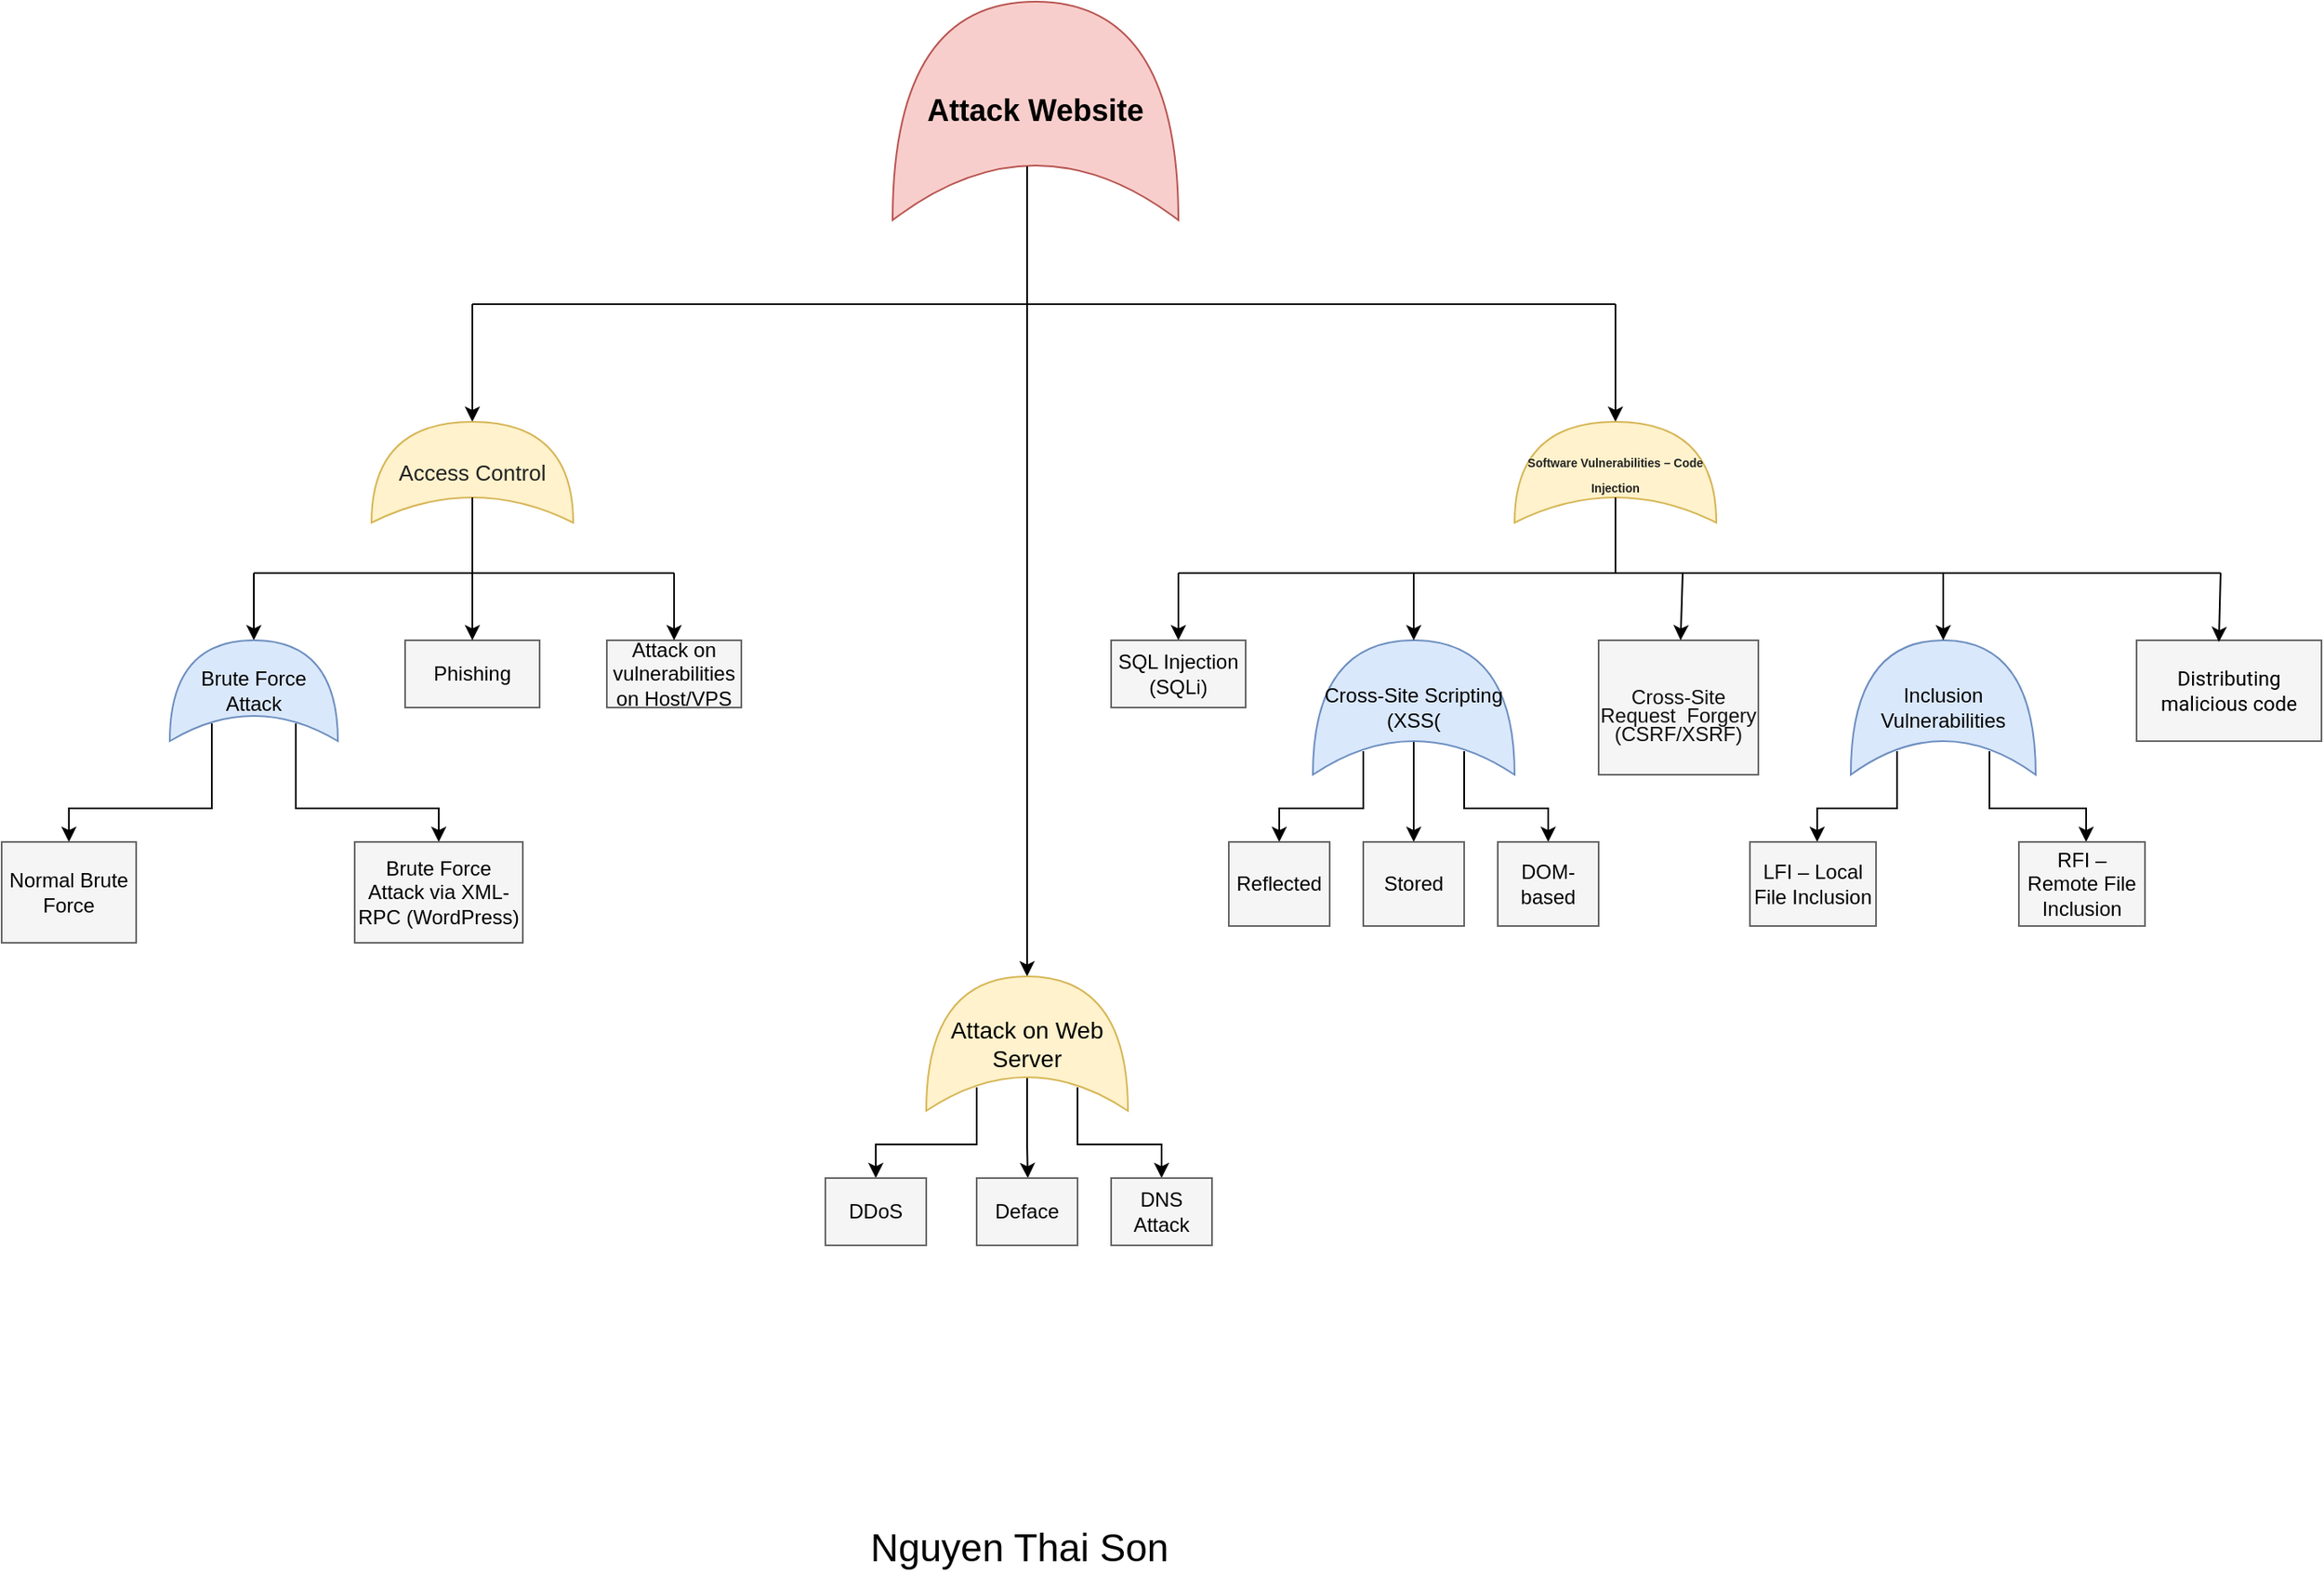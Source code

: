 <mxfile version="13.9.9" type="device"><diagram id="626Tz3mqNABOgFc-PvmR" name="Page-1"><mxGraphModel dx="1810" dy="2443" grid="1" gridSize="10" guides="1" tooltips="1" connect="1" arrows="1" fold="1" page="1" pageScale="1" pageWidth="850" pageHeight="1100" math="0" shadow="0"><root><mxCell id="0"/><mxCell id="1" parent="0"/><mxCell id="KkwOtpM1pLdU7Hq9VQl6-3" value="&lt;font style=&quot;font-size: 18px&quot;&gt;&lt;b&gt;Attack Website&lt;/b&gt;&lt;/font&gt;" style="shape=xor;whiteSpace=wrap;html=1;fillColor=#f8cecc;strokeColor=#b85450;direction=north;" vertex="1" parent="1"><mxGeometry x="770" y="-1030" width="170" height="130" as="geometry"/></mxCell><mxCell id="KkwOtpM1pLdU7Hq9VQl6-5" value="" style="endArrow=none;html=1;" edge="1" parent="1"><mxGeometry width="50" height="50" relative="1" as="geometry"><mxPoint x="850" y="-850" as="sourcePoint"/><mxPoint x="850" y="-932" as="targetPoint"/></mxGeometry></mxCell><mxCell id="KkwOtpM1pLdU7Hq9VQl6-6" value="" style="endArrow=none;html=1;" edge="1" parent="1"><mxGeometry width="50" height="50" relative="1" as="geometry"><mxPoint x="520" y="-850" as="sourcePoint"/><mxPoint x="1200" y="-850" as="targetPoint"/></mxGeometry></mxCell><mxCell id="KkwOtpM1pLdU7Hq9VQl6-7" value="" style="endArrow=classic;html=1;" edge="1" parent="1" target="KkwOtpM1pLdU7Hq9VQl6-10"><mxGeometry width="50" height="50" relative="1" as="geometry"><mxPoint x="520" y="-850" as="sourcePoint"/><mxPoint x="520" y="-770" as="targetPoint"/><Array as="points"><mxPoint x="520" y="-820"/></Array></mxGeometry></mxCell><mxCell id="KkwOtpM1pLdU7Hq9VQl6-8" value="" style="endArrow=classic;html=1;" edge="1" parent="1" target="KkwOtpM1pLdU7Hq9VQl6-9"><mxGeometry width="50" height="50" relative="1" as="geometry"><mxPoint x="1200" y="-850" as="sourcePoint"/><mxPoint x="1050" y="-770" as="targetPoint"/></mxGeometry></mxCell><mxCell id="KkwOtpM1pLdU7Hq9VQl6-9" value="&lt;span style=&quot;box-sizing: border-box ; font-weight: 700 ; color: rgb(34 , 34 , 34) ; font-family: &amp;#34;verdana&amp;#34; , &amp;#34;geneva&amp;#34; , sans-serif ; text-align: left&quot;&gt;&lt;font style=&quot;font-size: 7px&quot;&gt;Software Vulnerabilities – Code Injection&lt;/font&gt;&lt;/span&gt;" style="shape=xor;whiteSpace=wrap;html=1;fillColor=#fff2cc;strokeColor=#d6b656;direction=north;" vertex="1" parent="1"><mxGeometry x="1140" y="-780" width="120" height="60" as="geometry"/></mxCell><mxCell id="KkwOtpM1pLdU7Hq9VQl6-10" value="&lt;div&gt;&lt;span style=&quot;color: rgb(34 , 34 , 34) ; font-family: &amp;#34;verdana&amp;#34; , &amp;#34;geneva&amp;#34; , sans-serif&quot;&gt;&lt;font style=&quot;font-size: 13px&quot;&gt;Access Control&lt;/font&gt;&lt;/span&gt;&lt;/div&gt;" style="shape=xor;whiteSpace=wrap;html=1;fillColor=#fff2cc;strokeColor=#d6b656;direction=north;align=center;" vertex="1" parent="1"><mxGeometry x="460" y="-780" width="120" height="60" as="geometry"/></mxCell><mxCell id="KkwOtpM1pLdU7Hq9VQl6-12" value="" style="endArrow=none;html=1;exitX=0.25;exitY=0.5;exitDx=0;exitDy=0;exitPerimeter=0;" edge="1" parent="1" source="KkwOtpM1pLdU7Hq9VQl6-10"><mxGeometry width="50" height="50" relative="1" as="geometry"><mxPoint x="680" y="-410" as="sourcePoint"/><mxPoint x="520" y="-690" as="targetPoint"/></mxGeometry></mxCell><mxCell id="KkwOtpM1pLdU7Hq9VQl6-14" value="" style="endArrow=none;html=1;" edge="1" parent="1"><mxGeometry width="50" height="50" relative="1" as="geometry"><mxPoint x="390" y="-690" as="sourcePoint"/><mxPoint x="640" y="-690" as="targetPoint"/></mxGeometry></mxCell><mxCell id="KkwOtpM1pLdU7Hq9VQl6-15" value="" style="endArrow=classic;html=1;" edge="1" parent="1" target="KkwOtpM1pLdU7Hq9VQl6-28"><mxGeometry width="50" height="50" relative="1" as="geometry"><mxPoint x="390" y="-690" as="sourcePoint"/><mxPoint x="460" y="-650" as="targetPoint"/></mxGeometry></mxCell><mxCell id="KkwOtpM1pLdU7Hq9VQl6-18" value="Phishing" style="rounded=0;whiteSpace=wrap;html=1;fillColor=#f5f5f5;strokeColor=#666666;" vertex="1" parent="1"><mxGeometry x="480" y="-650" width="80" height="40" as="geometry"/></mxCell><mxCell id="KkwOtpM1pLdU7Hq9VQl6-20" value="Attack on vulnerabilities on Host/VPS" style="rounded=0;whiteSpace=wrap;html=1;fillColor=#f5f5f5;strokeColor=#666666;" vertex="1" parent="1"><mxGeometry x="600" y="-650" width="80" height="40" as="geometry"/></mxCell><mxCell id="KkwOtpM1pLdU7Hq9VQl6-22" value="" style="endArrow=classic;html=1;entryX=0.5;entryY=0;entryDx=0;entryDy=0;" edge="1" parent="1" target="KkwOtpM1pLdU7Hq9VQl6-20"><mxGeometry width="50" height="50" relative="1" as="geometry"><mxPoint x="640" y="-690" as="sourcePoint"/><mxPoint x="730" y="-580" as="targetPoint"/></mxGeometry></mxCell><mxCell id="KkwOtpM1pLdU7Hq9VQl6-23" value="" style="endArrow=classic;html=1;" edge="1" parent="1" target="KkwOtpM1pLdU7Hq9VQl6-18"><mxGeometry width="50" height="50" relative="1" as="geometry"><mxPoint x="520" y="-690" as="sourcePoint"/><mxPoint x="730" y="-580" as="targetPoint"/></mxGeometry></mxCell><mxCell id="KkwOtpM1pLdU7Hq9VQl6-24" value="" style="endArrow=classic;html=1;entryX=0.5;entryY=0;entryDx=0;entryDy=0;" edge="1" parent="1" target="KkwOtpM1pLdU7Hq9VQl6-27"><mxGeometry width="50" height="50" relative="1" as="geometry"><mxPoint x="940" y="-690" as="sourcePoint"/><mxPoint x="640" y="-490" as="targetPoint"/></mxGeometry></mxCell><mxCell id="KkwOtpM1pLdU7Hq9VQl6-25" value="" style="endArrow=none;html=1;entryX=0.25;entryY=0.5;entryDx=0;entryDy=0;entryPerimeter=0;" edge="1" parent="1" target="KkwOtpM1pLdU7Hq9VQl6-9"><mxGeometry width="50" height="50" relative="1" as="geometry"><mxPoint x="1200" y="-690" as="sourcePoint"/><mxPoint x="1070" y="-500" as="targetPoint"/></mxGeometry></mxCell><mxCell id="KkwOtpM1pLdU7Hq9VQl6-26" value="" style="endArrow=none;html=1;" edge="1" parent="1"><mxGeometry width="50" height="50" relative="1" as="geometry"><mxPoint x="1560" y="-690" as="sourcePoint"/><mxPoint x="940" y="-690" as="targetPoint"/></mxGeometry></mxCell><mxCell id="KkwOtpM1pLdU7Hq9VQl6-27" value="SQL Injection&lt;br&gt;(SQLi)" style="rounded=0;whiteSpace=wrap;html=1;fillColor=#f5f5f5;strokeColor=#666666;" vertex="1" parent="1"><mxGeometry x="900" y="-650" width="80" height="40" as="geometry"/></mxCell><mxCell id="KkwOtpM1pLdU7Hq9VQl6-40" style="edgeStyle=orthogonalEdgeStyle;rounded=0;orthogonalLoop=1;jettySize=auto;html=1;exitX=0.175;exitY=0.25;exitDx=0;exitDy=0;exitPerimeter=0;" edge="1" parent="1" source="KkwOtpM1pLdU7Hq9VQl6-28"><mxGeometry relative="1" as="geometry"><mxPoint x="280" y="-530" as="targetPoint"/><Array as="points"><mxPoint x="365" y="-550"/><mxPoint x="280" y="-550"/></Array></mxGeometry></mxCell><mxCell id="KkwOtpM1pLdU7Hq9VQl6-41" style="edgeStyle=orthogonalEdgeStyle;rounded=0;orthogonalLoop=1;jettySize=auto;html=1;exitX=0.175;exitY=0.75;exitDx=0;exitDy=0;exitPerimeter=0;" edge="1" parent="1" source="KkwOtpM1pLdU7Hq9VQl6-28"><mxGeometry relative="1" as="geometry"><mxPoint x="500" y="-530" as="targetPoint"/><Array as="points"><mxPoint x="415" y="-550"/><mxPoint x="500" y="-550"/></Array></mxGeometry></mxCell><mxCell id="KkwOtpM1pLdU7Hq9VQl6-28" value="Brute Force Attack" style="shape=xor;whiteSpace=wrap;html=1;direction=north;fillColor=#dae8fc;strokeColor=#6c8ebf;" vertex="1" parent="1"><mxGeometry x="340" y="-650" width="100" height="60" as="geometry"/></mxCell><mxCell id="KkwOtpM1pLdU7Hq9VQl6-44" style="edgeStyle=orthogonalEdgeStyle;rounded=0;orthogonalLoop=1;jettySize=auto;html=1;exitX=0.175;exitY=0.25;exitDx=0;exitDy=0;exitPerimeter=0;" edge="1" parent="1" source="KkwOtpM1pLdU7Hq9VQl6-30"><mxGeometry relative="1" as="geometry"><mxPoint x="1000" y="-530" as="targetPoint"/><Array as="points"><mxPoint x="1050" y="-550"/><mxPoint x="1000" y="-550"/></Array></mxGeometry></mxCell><mxCell id="KkwOtpM1pLdU7Hq9VQl6-45" style="edgeStyle=orthogonalEdgeStyle;rounded=0;orthogonalLoop=1;jettySize=auto;html=1;exitX=0.25;exitY=0.5;exitDx=0;exitDy=0;exitPerimeter=0;" edge="1" parent="1" source="KkwOtpM1pLdU7Hq9VQl6-30"><mxGeometry relative="1" as="geometry"><mxPoint x="1080" y="-530" as="targetPoint"/></mxGeometry></mxCell><mxCell id="KkwOtpM1pLdU7Hq9VQl6-46" style="edgeStyle=orthogonalEdgeStyle;rounded=0;orthogonalLoop=1;jettySize=auto;html=1;exitX=0.175;exitY=0.75;exitDx=0;exitDy=0;exitPerimeter=0;" edge="1" parent="1" source="KkwOtpM1pLdU7Hq9VQl6-30"><mxGeometry relative="1" as="geometry"><mxPoint x="1160" y="-530" as="targetPoint"/><Array as="points"><mxPoint x="1110" y="-550"/><mxPoint x="1160" y="-550"/></Array></mxGeometry></mxCell><mxCell id="KkwOtpM1pLdU7Hq9VQl6-30" value="Cross-Site Scripting&lt;br&gt;(XSS(" style="shape=xor;whiteSpace=wrap;html=1;fillColor=#dae8fc;strokeColor=#6c8ebf;direction=north;align=center;" vertex="1" parent="1"><mxGeometry x="1020" y="-650" width="120" height="80" as="geometry"/></mxCell><mxCell id="KkwOtpM1pLdU7Hq9VQl6-31" value="" style="endArrow=classic;html=1;" edge="1" parent="1" target="KkwOtpM1pLdU7Hq9VQl6-30"><mxGeometry width="50" height="50" relative="1" as="geometry"><mxPoint x="1080" y="-690" as="sourcePoint"/><mxPoint x="920" y="-600" as="targetPoint"/></mxGeometry></mxCell><mxCell id="KkwOtpM1pLdU7Hq9VQl6-32" value="&lt;p style=&quot;box-sizing: border-box ; color: rgb(17 , 17 , 17) ; margin: 24px 0px 14px ; line-height: 92%&quot;&gt;&lt;span id=&quot;33_cross-site_request_forgery_csrf_xsrf&quot; style=&quot;box-sizing: border-box&quot;&gt;&lt;span style=&quot;box-sizing: border-box&quot;&gt;&lt;font style=&quot;font-size: 12px&quot;&gt;Cross-Site Request&amp;nbsp; &lt;/font&gt;&lt;/span&gt;&lt;/span&gt;&lt;span&gt;Forgery (CSRF/XSRF)&lt;/span&gt;&lt;/p&gt;" style="rounded=0;whiteSpace=wrap;html=1;fillColor=#f5f5f5;strokeColor=#666666;align=center;" vertex="1" parent="1"><mxGeometry x="1190" y="-650" width="95" height="80" as="geometry"/></mxCell><mxCell id="KkwOtpM1pLdU7Hq9VQl6-50" style="edgeStyle=orthogonalEdgeStyle;rounded=0;orthogonalLoop=1;jettySize=auto;html=1;exitX=0.175;exitY=0.25;exitDx=0;exitDy=0;exitPerimeter=0;" edge="1" parent="1" source="KkwOtpM1pLdU7Hq9VQl6-34"><mxGeometry relative="1" as="geometry"><mxPoint x="1320" y="-530" as="targetPoint"/><Array as="points"><mxPoint x="1368" y="-550"/><mxPoint x="1320" y="-550"/></Array></mxGeometry></mxCell><mxCell id="KkwOtpM1pLdU7Hq9VQl6-51" style="edgeStyle=orthogonalEdgeStyle;rounded=0;orthogonalLoop=1;jettySize=auto;html=1;exitX=0.175;exitY=0.75;exitDx=0;exitDy=0;exitPerimeter=0;" edge="1" parent="1" source="KkwOtpM1pLdU7Hq9VQl6-34"><mxGeometry relative="1" as="geometry"><mxPoint x="1480" y="-530" as="targetPoint"/><Array as="points"><mxPoint x="1423" y="-550"/><mxPoint x="1480" y="-550"/></Array></mxGeometry></mxCell><mxCell id="KkwOtpM1pLdU7Hq9VQl6-34" value="Inclusion Vulnerabilities" style="shape=xor;whiteSpace=wrap;html=1;fillColor=#dae8fc;strokeColor=#6c8ebf;direction=north;" vertex="1" parent="1"><mxGeometry x="1340" y="-650" width="110" height="80" as="geometry"/></mxCell><mxCell id="KkwOtpM1pLdU7Hq9VQl6-35" value="&lt;font style=&quot;font-size: 12px&quot;&gt;&lt;span style=&quot;color: rgb(0 , 0 , 0) ; font-family: &amp;#34;roboto&amp;#34; , &amp;#34;robotodraft&amp;#34; , &amp;#34;helvetica&amp;#34; , &amp;#34;arial&amp;#34; , sans-serif ; font-style: normal ; font-weight: 400 ; letter-spacing: normal ; text-indent: 0px ; text-transform: none ; word-spacing: 0px ; background-color: rgb(245 , 245 , 245) ; display: inline ; float: none&quot;&gt;Distributing malicious code&lt;/span&gt;&lt;br&gt;&lt;/font&gt;" style="rounded=0;whiteSpace=wrap;html=1;fillColor=#f5f5f5;strokeColor=#666666;" vertex="1" parent="1"><mxGeometry x="1510" y="-650" width="110" height="60" as="geometry"/></mxCell><mxCell id="KkwOtpM1pLdU7Hq9VQl6-37" value="" style="endArrow=classic;html=1;" edge="1" parent="1" target="KkwOtpM1pLdU7Hq9VQl6-32"><mxGeometry width="50" height="50" relative="1" as="geometry"><mxPoint x="1240" y="-690" as="sourcePoint"/><mxPoint x="1330" y="-500" as="targetPoint"/></mxGeometry></mxCell><mxCell id="KkwOtpM1pLdU7Hq9VQl6-38" value="" style="endArrow=classic;html=1;entryX=1;entryY=0.5;entryDx=0;entryDy=0;entryPerimeter=0;" edge="1" parent="1" target="KkwOtpM1pLdU7Hq9VQl6-34"><mxGeometry width="50" height="50" relative="1" as="geometry"><mxPoint x="1395" y="-690" as="sourcePoint"/><mxPoint x="1400" y="-650" as="targetPoint"/></mxGeometry></mxCell><mxCell id="KkwOtpM1pLdU7Hq9VQl6-39" value="" style="endArrow=classic;html=1;entryX=0.445;entryY=0.017;entryDx=0;entryDy=0;entryPerimeter=0;" edge="1" parent="1" target="KkwOtpM1pLdU7Hq9VQl6-35"><mxGeometry width="50" height="50" relative="1" as="geometry"><mxPoint x="1560" y="-690" as="sourcePoint"/><mxPoint x="1330" y="-500" as="targetPoint"/></mxGeometry></mxCell><mxCell id="KkwOtpM1pLdU7Hq9VQl6-42" value="Normal Brute Force" style="rounded=0;whiteSpace=wrap;html=1;fillColor=#f5f5f5;strokeColor=#666666;" vertex="1" parent="1"><mxGeometry x="240" y="-530" width="80" height="60" as="geometry"/></mxCell><mxCell id="KkwOtpM1pLdU7Hq9VQl6-43" value="&lt;p&gt;&lt;span style=&quot;background-color: rgb(245 , 245 , 245)&quot;&gt;&lt;font style=&quot;font-size: 12px&quot;&gt;Brute Force Attack via XML-RPC (WordPress)&lt;/font&gt;&lt;/span&gt;&lt;/p&gt;" style="rounded=0;whiteSpace=wrap;html=1;fillColor=#f5f5f5;strokeColor=#666666;" vertex="1" parent="1"><mxGeometry x="450" y="-530" width="100" height="60" as="geometry"/></mxCell><mxCell id="KkwOtpM1pLdU7Hq9VQl6-47" value="Reflected" style="rounded=0;whiteSpace=wrap;html=1;fillColor=#f5f5f5;strokeColor=#666666;" vertex="1" parent="1"><mxGeometry x="970" y="-530" width="60" height="50" as="geometry"/></mxCell><mxCell id="KkwOtpM1pLdU7Hq9VQl6-48" value="Stored" style="rounded=0;whiteSpace=wrap;html=1;fillColor=#f5f5f5;strokeColor=#666666;" vertex="1" parent="1"><mxGeometry x="1050" y="-530" width="60" height="50" as="geometry"/></mxCell><mxCell id="KkwOtpM1pLdU7Hq9VQl6-49" value="DOM-based" style="rounded=0;whiteSpace=wrap;html=1;fillColor=#f5f5f5;strokeColor=#666666;" vertex="1" parent="1"><mxGeometry x="1130" y="-530" width="60" height="50" as="geometry"/></mxCell><mxCell id="KkwOtpM1pLdU7Hq9VQl6-52" value="LFI – Local File Inclusion" style="rounded=0;whiteSpace=wrap;html=1;fillColor=#f5f5f5;strokeColor=#666666;" vertex="1" parent="1"><mxGeometry x="1280" y="-530" width="75" height="50" as="geometry"/></mxCell><mxCell id="KkwOtpM1pLdU7Hq9VQl6-53" value="RFI – Remote File Inclusion" style="rounded=0;whiteSpace=wrap;html=1;fillColor=#f5f5f5;strokeColor=#666666;" vertex="1" parent="1"><mxGeometry x="1440" y="-530" width="75" height="50" as="geometry"/></mxCell><mxCell id="KkwOtpM1pLdU7Hq9VQl6-54" value="" style="endArrow=classic;html=1;" edge="1" parent="1" target="KkwOtpM1pLdU7Hq9VQl6-55"><mxGeometry width="50" height="50" relative="1" as="geometry"><mxPoint x="850" y="-850" as="sourcePoint"/><mxPoint x="850" y="-450" as="targetPoint"/></mxGeometry></mxCell><mxCell id="KkwOtpM1pLdU7Hq9VQl6-56" style="edgeStyle=orthogonalEdgeStyle;rounded=0;orthogonalLoop=1;jettySize=auto;html=1;exitX=0.175;exitY=0.25;exitDx=0;exitDy=0;exitPerimeter=0;" edge="1" parent="1" source="KkwOtpM1pLdU7Hq9VQl6-55"><mxGeometry relative="1" as="geometry"><mxPoint x="760" y="-330" as="targetPoint"/><Array as="points"><mxPoint x="820" y="-350"/><mxPoint x="760" y="-350"/></Array></mxGeometry></mxCell><mxCell id="KkwOtpM1pLdU7Hq9VQl6-57" style="edgeStyle=orthogonalEdgeStyle;rounded=0;orthogonalLoop=1;jettySize=auto;html=1;exitX=0.25;exitY=0.5;exitDx=0;exitDy=0;exitPerimeter=0;" edge="1" parent="1" source="KkwOtpM1pLdU7Hq9VQl6-55"><mxGeometry relative="1" as="geometry"><mxPoint x="850.429" y="-330.0" as="targetPoint"/></mxGeometry></mxCell><mxCell id="KkwOtpM1pLdU7Hq9VQl6-58" style="edgeStyle=orthogonalEdgeStyle;rounded=0;orthogonalLoop=1;jettySize=auto;html=1;exitX=0.175;exitY=0.75;exitDx=0;exitDy=0;exitPerimeter=0;" edge="1" parent="1" source="KkwOtpM1pLdU7Hq9VQl6-55"><mxGeometry relative="1" as="geometry"><mxPoint x="930" y="-330.0" as="targetPoint"/><Array as="points"><mxPoint x="880" y="-350"/><mxPoint x="930" y="-350"/></Array></mxGeometry></mxCell><mxCell id="KkwOtpM1pLdU7Hq9VQl6-55" value="&lt;font style=&quot;font-size: 14px&quot;&gt;Attack on Web Server&lt;/font&gt;" style="shape=xor;whiteSpace=wrap;html=1;fillColor=#fff2cc;strokeColor=#d6b656;direction=north;" vertex="1" parent="1"><mxGeometry x="790" y="-450.0" width="120" height="80" as="geometry"/></mxCell><mxCell id="KkwOtpM1pLdU7Hq9VQl6-59" value="DDoS" style="rounded=0;whiteSpace=wrap;html=1;fillColor=#f5f5f5;strokeColor=#666666;" vertex="1" parent="1"><mxGeometry x="730" y="-330" width="60" height="40" as="geometry"/></mxCell><mxCell id="KkwOtpM1pLdU7Hq9VQl6-60" value="Deface" style="rounded=0;whiteSpace=wrap;html=1;fillColor=#f5f5f5;strokeColor=#666666;" vertex="1" parent="1"><mxGeometry x="820" y="-330" width="60" height="40" as="geometry"/></mxCell><mxCell id="KkwOtpM1pLdU7Hq9VQl6-61" value="DNS Attack" style="rounded=0;whiteSpace=wrap;html=1;fillColor=#f5f5f5;strokeColor=#666666;" vertex="1" parent="1"><mxGeometry x="900" y="-330" width="60" height="40" as="geometry"/></mxCell><mxCell id="KkwOtpM1pLdU7Hq9VQl6-62" value="&lt;font style=&quot;font-size: 23px&quot;&gt;Nguyen Thai Son&lt;/font&gt;" style="text;html=1;align=center;verticalAlign=middle;resizable=0;points=[];autosize=1;" vertex="1" parent="1"><mxGeometry x="750" y="-120" width="190" height="20" as="geometry"/></mxCell></root></mxGraphModel></diagram></mxfile>